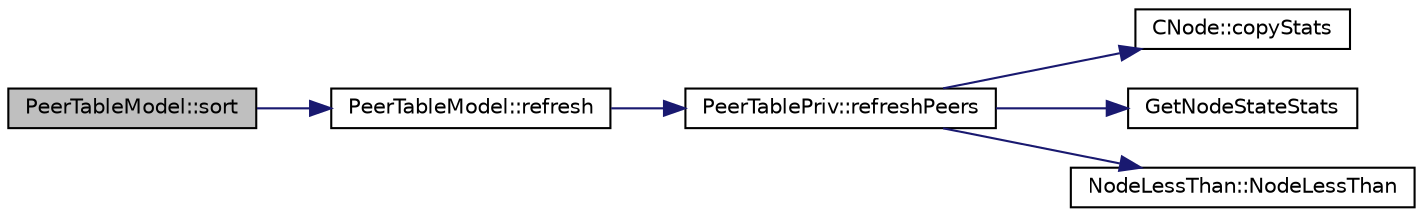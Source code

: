 digraph "PeerTableModel::sort"
{
  edge [fontname="Helvetica",fontsize="10",labelfontname="Helvetica",labelfontsize="10"];
  node [fontname="Helvetica",fontsize="10",shape=record];
  rankdir="LR";
  Node45 [label="PeerTableModel::sort",height=0.2,width=0.4,color="black", fillcolor="grey75", style="filled", fontcolor="black"];
  Node45 -> Node46 [color="midnightblue",fontsize="10",style="solid",fontname="Helvetica"];
  Node46 [label="PeerTableModel::refresh",height=0.2,width=0.4,color="black", fillcolor="white", style="filled",URL="$class_peer_table_model.html#abae14b3fd8a38a60f752f67a57b5b0b3"];
  Node46 -> Node47 [color="midnightblue",fontsize="10",style="solid",fontname="Helvetica"];
  Node47 [label="PeerTablePriv::refreshPeers",height=0.2,width=0.4,color="black", fillcolor="white", style="filled",URL="$class_peer_table_priv.html#a304d99874f6cd0c67ed207546a5ca904",tooltip="Pull a full list of peers from vNodes into our cache. "];
  Node47 -> Node48 [color="midnightblue",fontsize="10",style="solid",fontname="Helvetica"];
  Node48 [label="CNode::copyStats",height=0.2,width=0.4,color="black", fillcolor="white", style="filled",URL="$class_c_node.html#aaa77188d9df85b80e3f8a30292acf6a9"];
  Node47 -> Node49 [color="midnightblue",fontsize="10",style="solid",fontname="Helvetica"];
  Node49 [label="GetNodeStateStats",height=0.2,width=0.4,color="black", fillcolor="white", style="filled",URL="$main_8cpp.html#af0793c7c14e94d2d642f4ac89067a429",tooltip="Get statistics from node state. "];
  Node47 -> Node50 [color="midnightblue",fontsize="10",style="solid",fontname="Helvetica"];
  Node50 [label="NodeLessThan::NodeLessThan",height=0.2,width=0.4,color="black", fillcolor="white", style="filled",URL="$class_node_less_than.html#ab9d2ef05545cba5acb3b3bc2ea9c859c"];
}
